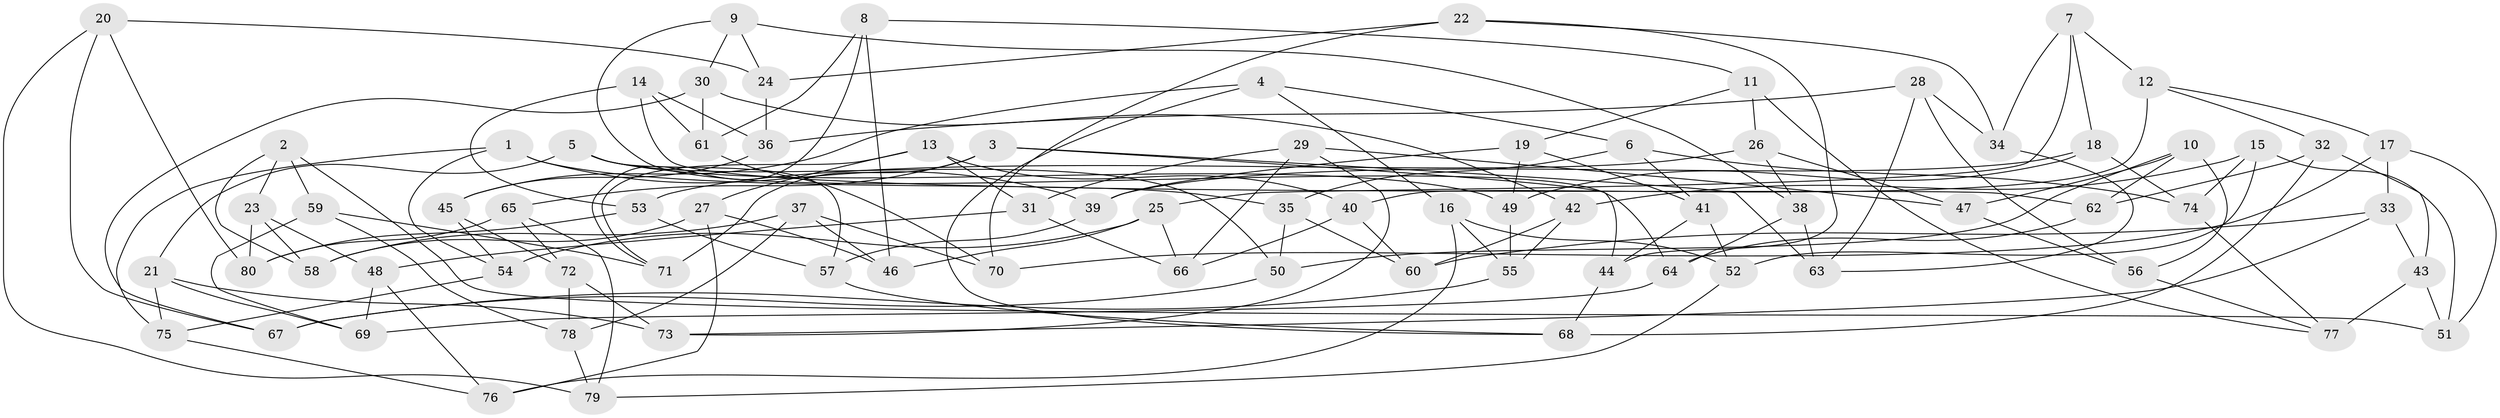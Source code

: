 // Generated by graph-tools (version 1.1) at 2025/37/03/09/25 02:37:58]
// undirected, 80 vertices, 160 edges
graph export_dot {
graph [start="1"]
  node [color=gray90,style=filled];
  1;
  2;
  3;
  4;
  5;
  6;
  7;
  8;
  9;
  10;
  11;
  12;
  13;
  14;
  15;
  16;
  17;
  18;
  19;
  20;
  21;
  22;
  23;
  24;
  25;
  26;
  27;
  28;
  29;
  30;
  31;
  32;
  33;
  34;
  35;
  36;
  37;
  38;
  39;
  40;
  41;
  42;
  43;
  44;
  45;
  46;
  47;
  48;
  49;
  50;
  51;
  52;
  53;
  54;
  55;
  56;
  57;
  58;
  59;
  60;
  61;
  62;
  63;
  64;
  65;
  66;
  67;
  68;
  69;
  70;
  71;
  72;
  73;
  74;
  75;
  76;
  77;
  78;
  79;
  80;
  1 -- 54;
  1 -- 39;
  1 -- 75;
  1 -- 35;
  2 -- 58;
  2 -- 23;
  2 -- 59;
  2 -- 51;
  3 -- 63;
  3 -- 71;
  3 -- 44;
  3 -- 65;
  4 -- 16;
  4 -- 45;
  4 -- 6;
  4 -- 68;
  5 -- 50;
  5 -- 21;
  5 -- 57;
  5 -- 49;
  6 -- 41;
  6 -- 35;
  6 -- 74;
  7 -- 12;
  7 -- 34;
  7 -- 18;
  7 -- 25;
  8 -- 71;
  8 -- 61;
  8 -- 46;
  8 -- 11;
  9 -- 38;
  9 -- 64;
  9 -- 30;
  9 -- 24;
  10 -- 47;
  10 -- 50;
  10 -- 56;
  10 -- 62;
  11 -- 19;
  11 -- 26;
  11 -- 77;
  12 -- 17;
  12 -- 32;
  12 -- 40;
  13 -- 27;
  13 -- 40;
  13 -- 31;
  13 -- 71;
  14 -- 36;
  14 -- 62;
  14 -- 53;
  14 -- 61;
  15 -- 52;
  15 -- 51;
  15 -- 42;
  15 -- 74;
  16 -- 76;
  16 -- 52;
  16 -- 55;
  17 -- 70;
  17 -- 33;
  17 -- 51;
  18 -- 39;
  18 -- 74;
  18 -- 49;
  19 -- 41;
  19 -- 49;
  19 -- 39;
  20 -- 80;
  20 -- 79;
  20 -- 67;
  20 -- 24;
  21 -- 73;
  21 -- 69;
  21 -- 75;
  22 -- 70;
  22 -- 24;
  22 -- 34;
  22 -- 44;
  23 -- 48;
  23 -- 58;
  23 -- 80;
  24 -- 36;
  25 -- 54;
  25 -- 66;
  25 -- 46;
  26 -- 47;
  26 -- 38;
  26 -- 53;
  27 -- 46;
  27 -- 76;
  27 -- 58;
  28 -- 34;
  28 -- 63;
  28 -- 36;
  28 -- 56;
  29 -- 47;
  29 -- 73;
  29 -- 31;
  29 -- 66;
  30 -- 61;
  30 -- 67;
  30 -- 42;
  31 -- 66;
  31 -- 48;
  32 -- 68;
  32 -- 62;
  32 -- 43;
  33 -- 60;
  33 -- 73;
  33 -- 43;
  34 -- 63;
  35 -- 60;
  35 -- 50;
  36 -- 45;
  37 -- 58;
  37 -- 78;
  37 -- 46;
  37 -- 70;
  38 -- 63;
  38 -- 64;
  39 -- 57;
  40 -- 60;
  40 -- 66;
  41 -- 52;
  41 -- 44;
  42 -- 55;
  42 -- 60;
  43 -- 51;
  43 -- 77;
  44 -- 68;
  45 -- 72;
  45 -- 54;
  47 -- 56;
  48 -- 76;
  48 -- 69;
  49 -- 55;
  50 -- 67;
  52 -- 79;
  53 -- 57;
  53 -- 80;
  54 -- 75;
  55 -- 67;
  56 -- 77;
  57 -- 68;
  59 -- 69;
  59 -- 71;
  59 -- 78;
  61 -- 70;
  62 -- 64;
  64 -- 69;
  65 -- 80;
  65 -- 72;
  65 -- 79;
  72 -- 78;
  72 -- 73;
  74 -- 77;
  75 -- 76;
  78 -- 79;
}
